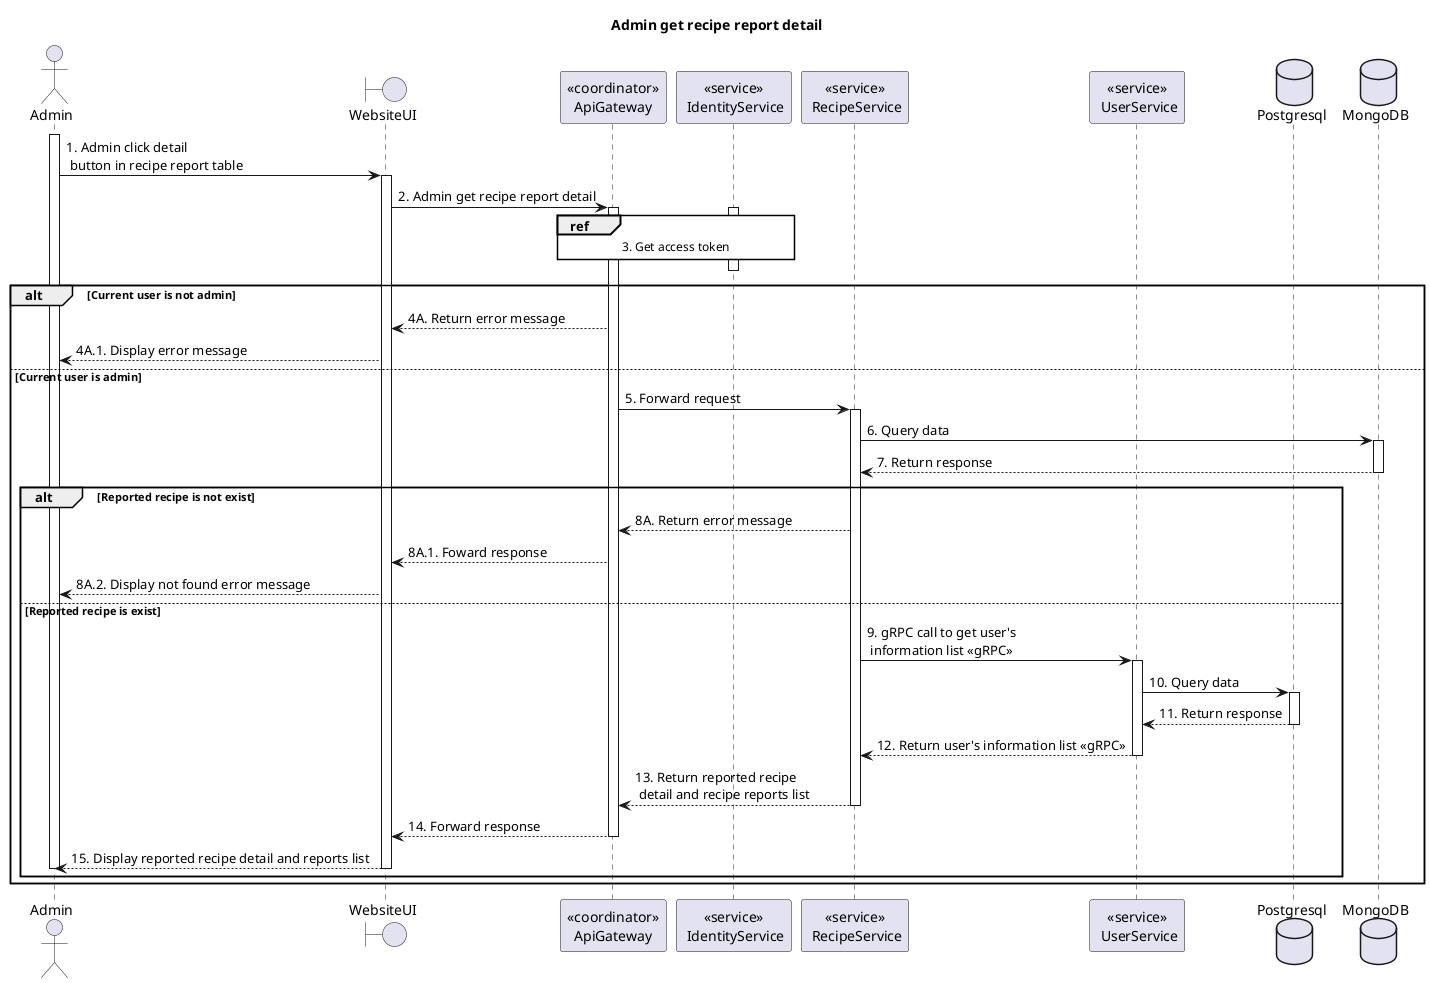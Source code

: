 @startuml Sequence
title "Admin get recipe report detail"
' Style section
<style>
  sequenceDiagram {
    reference {
      BackGroundColor white
    }
}
</style>

actor Admin
boundary WebsiteUI
participant "<<coordinator>>\nApiGateway" as ApiGateway
participant "<<service>>\n IdentityService" as IdentityService
participant "<<service>>\n RecipeService" as RecipeService
participant "<<service>>\n UserService" as UserService
database Postgresql
database MongoDB

activate Admin
Admin -> WebsiteUI++: 1. Admin click detail \n button in recipe report table
WebsiteUI -> ApiGateway++: 2. Admin get recipe report detail

activate IdentityService
ref over ApiGateway, IdentityService: 3. Get access token
ApiGateway -[hidden]-> IdentityService
deactivate IdentityService

alt Current user is not admin
    WebsiteUI <-- ApiGateway: 4A. Return error message
    Admin <-- WebsiteUI: 4A.1. Display error message
else Current user is admin
ApiGateway -> RecipeService++: 5. Forward request
RecipeService -> MongoDB++: 6. Query data
RecipeService <-- MongoDB--: 7. Return response
  alt Reported recipe is not exist
      ApiGateway <-- RecipeService: 8A. Return error message
      WebsiteUI <-- ApiGateway: 8A.1. Foward response
      Admin <-- WebsiteUI: 8A.2. Display not found error message
  else Reported recipe is exist
      RecipeService -> UserService++: 9. gRPC call to get user's \n information list <<gRPC>>
      UserService -> Postgresql++: 10. Query data
      UserService <-- Postgresql--: 11. Return response
      RecipeService <-- UserService--: 12. Return user's information list <<gRPC>>
      ApiGateway <-- RecipeService--: 13. Return reported recipe \n detail and recipe reports list
      WebsiteUI <-- ApiGateway--: 14. Forward response
      Admin <-- WebsiteUI--: 15. Display reported recipe detail and reports list
      deactivate Admin
  end alt
end alt

@enduml